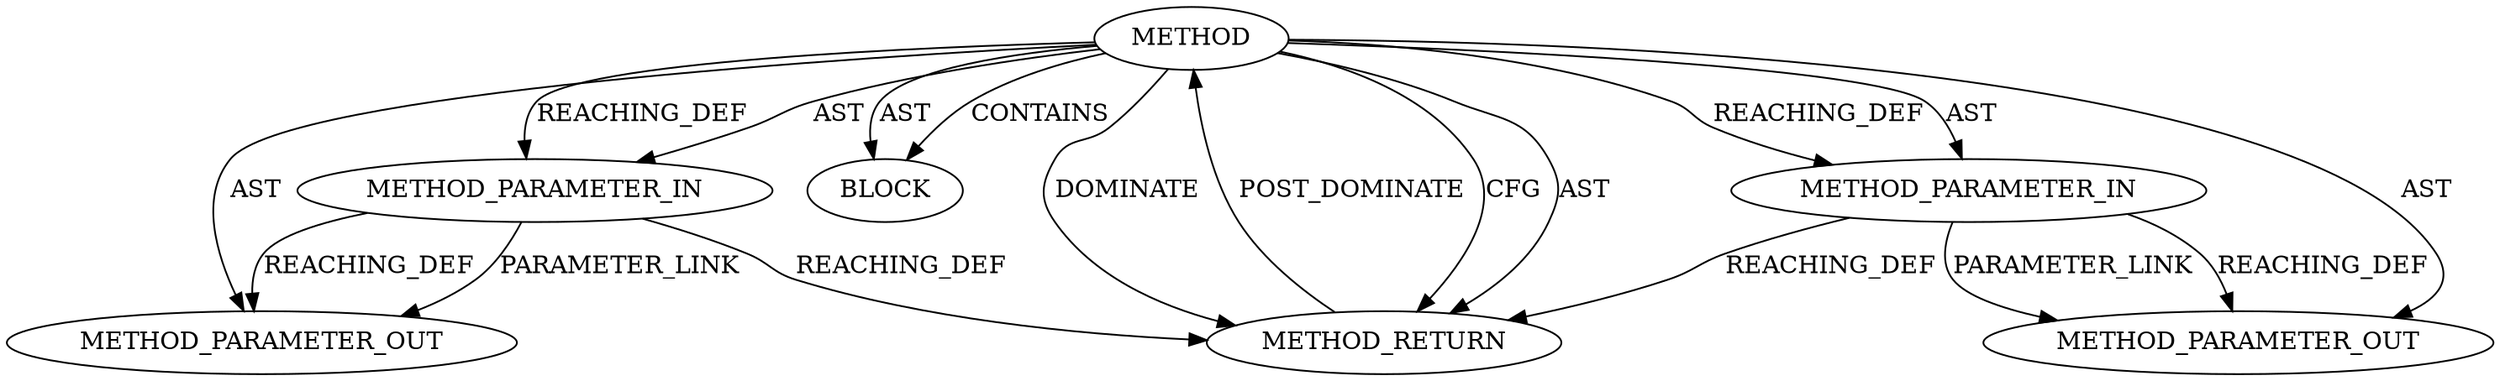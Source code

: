 digraph {
  13307 [label=METHOD_PARAMETER_OUT ORDER=1 CODE="p1" IS_VARIADIC=false TYPE_FULL_NAME="ANY" EVALUATION_STRATEGY="BY_VALUE" INDEX=1 NAME="p1"]
  12122 [label=BLOCK ORDER=1 ARGUMENT_INDEX=1 CODE="<empty>" TYPE_FULL_NAME="ANY"]
  12119 [label=METHOD AST_PARENT_TYPE="NAMESPACE_BLOCK" AST_PARENT_FULL_NAME="<global>" ORDER=0 CODE="<empty>" FULL_NAME="<operator>.greaterEqualsThan" IS_EXTERNAL=true FILENAME="<empty>" SIGNATURE="" NAME="<operator>.greaterEqualsThan"]
  12121 [label=METHOD_PARAMETER_IN ORDER=2 CODE="p2" IS_VARIADIC=false TYPE_FULL_NAME="ANY" EVALUATION_STRATEGY="BY_VALUE" INDEX=2 NAME="p2"]
  12120 [label=METHOD_PARAMETER_IN ORDER=1 CODE="p1" IS_VARIADIC=false TYPE_FULL_NAME="ANY" EVALUATION_STRATEGY="BY_VALUE" INDEX=1 NAME="p1"]
  12123 [label=METHOD_RETURN ORDER=2 CODE="RET" TYPE_FULL_NAME="ANY" EVALUATION_STRATEGY="BY_VALUE"]
  13308 [label=METHOD_PARAMETER_OUT ORDER=2 CODE="p2" IS_VARIADIC=false TYPE_FULL_NAME="ANY" EVALUATION_STRATEGY="BY_VALUE" INDEX=2 NAME="p2"]
  12119 -> 12122 [label=AST ]
  12119 -> 12123 [label=DOMINATE ]
  12119 -> 12122 [label=CONTAINS ]
  12119 -> 12120 [label=REACHING_DEF VARIABLE=""]
  12120 -> 12123 [label=REACHING_DEF VARIABLE="p1"]
  12119 -> 12123 [label=CFG ]
  12119 -> 12120 [label=AST ]
  12119 -> 13308 [label=AST ]
  12121 -> 13308 [label=REACHING_DEF VARIABLE="p2"]
  12119 -> 12121 [label=REACHING_DEF VARIABLE=""]
  12119 -> 13307 [label=AST ]
  12121 -> 13308 [label=PARAMETER_LINK ]
  12119 -> 12121 [label=AST ]
  12120 -> 13307 [label=REACHING_DEF VARIABLE="p1"]
  12123 -> 12119 [label=POST_DOMINATE ]
  12121 -> 12123 [label=REACHING_DEF VARIABLE="p2"]
  12119 -> 12123 [label=AST ]
  12120 -> 13307 [label=PARAMETER_LINK ]
}
